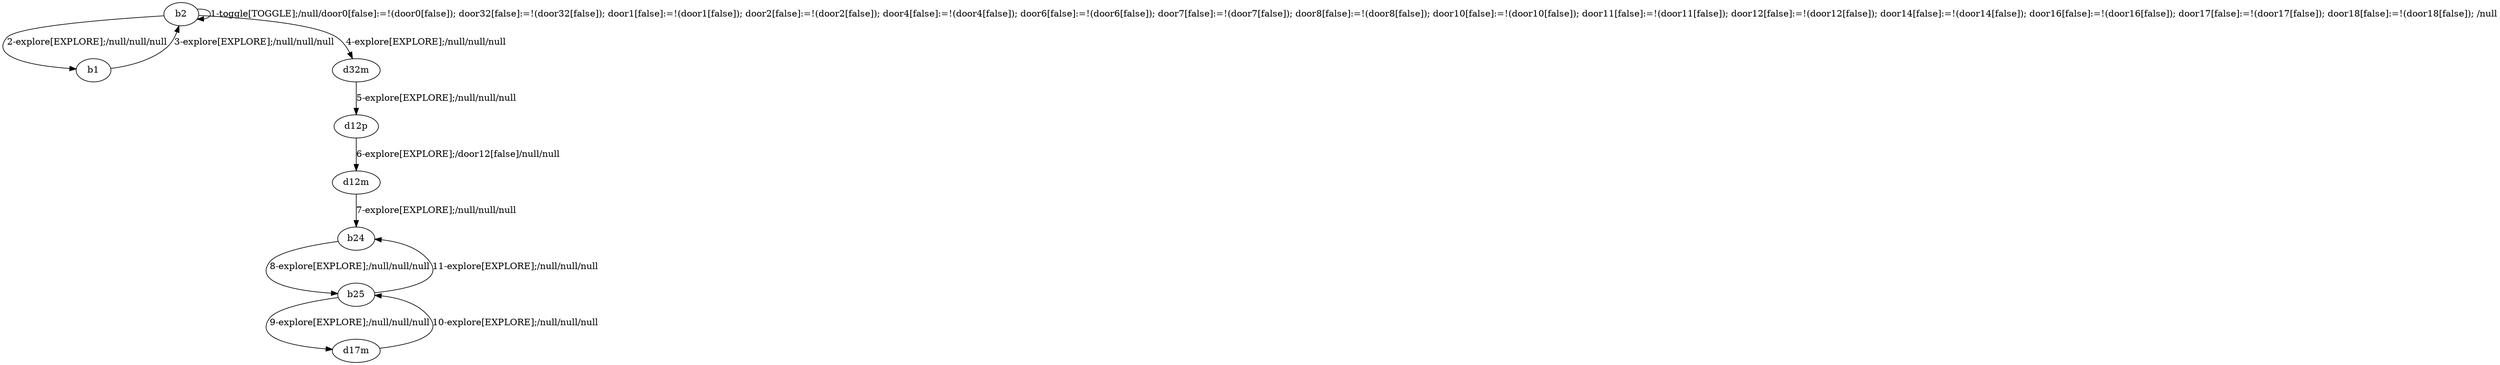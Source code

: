# Total number of goals covered by this test: 1
# b25 --> b24

digraph g {
"b2" -> "b2" [label = "1-toggle[TOGGLE];/null/door0[false]:=!(door0[false]); door32[false]:=!(door32[false]); door1[false]:=!(door1[false]); door2[false]:=!(door2[false]); door4[false]:=!(door4[false]); door6[false]:=!(door6[false]); door7[false]:=!(door7[false]); door8[false]:=!(door8[false]); door10[false]:=!(door10[false]); door11[false]:=!(door11[false]); door12[false]:=!(door12[false]); door14[false]:=!(door14[false]); door16[false]:=!(door16[false]); door17[false]:=!(door17[false]); door18[false]:=!(door18[false]); /null"];
"b2" -> "b1" [label = "2-explore[EXPLORE];/null/null/null"];
"b1" -> "b2" [label = "3-explore[EXPLORE];/null/null/null"];
"b2" -> "d32m" [label = "4-explore[EXPLORE];/null/null/null"];
"d32m" -> "d12p" [label = "5-explore[EXPLORE];/null/null/null"];
"d12p" -> "d12m" [label = "6-explore[EXPLORE];/door12[false]/null/null"];
"d12m" -> "b24" [label = "7-explore[EXPLORE];/null/null/null"];
"b24" -> "b25" [label = "8-explore[EXPLORE];/null/null/null"];
"b25" -> "d17m" [label = "9-explore[EXPLORE];/null/null/null"];
"d17m" -> "b25" [label = "10-explore[EXPLORE];/null/null/null"];
"b25" -> "b24" [label = "11-explore[EXPLORE];/null/null/null"];
}